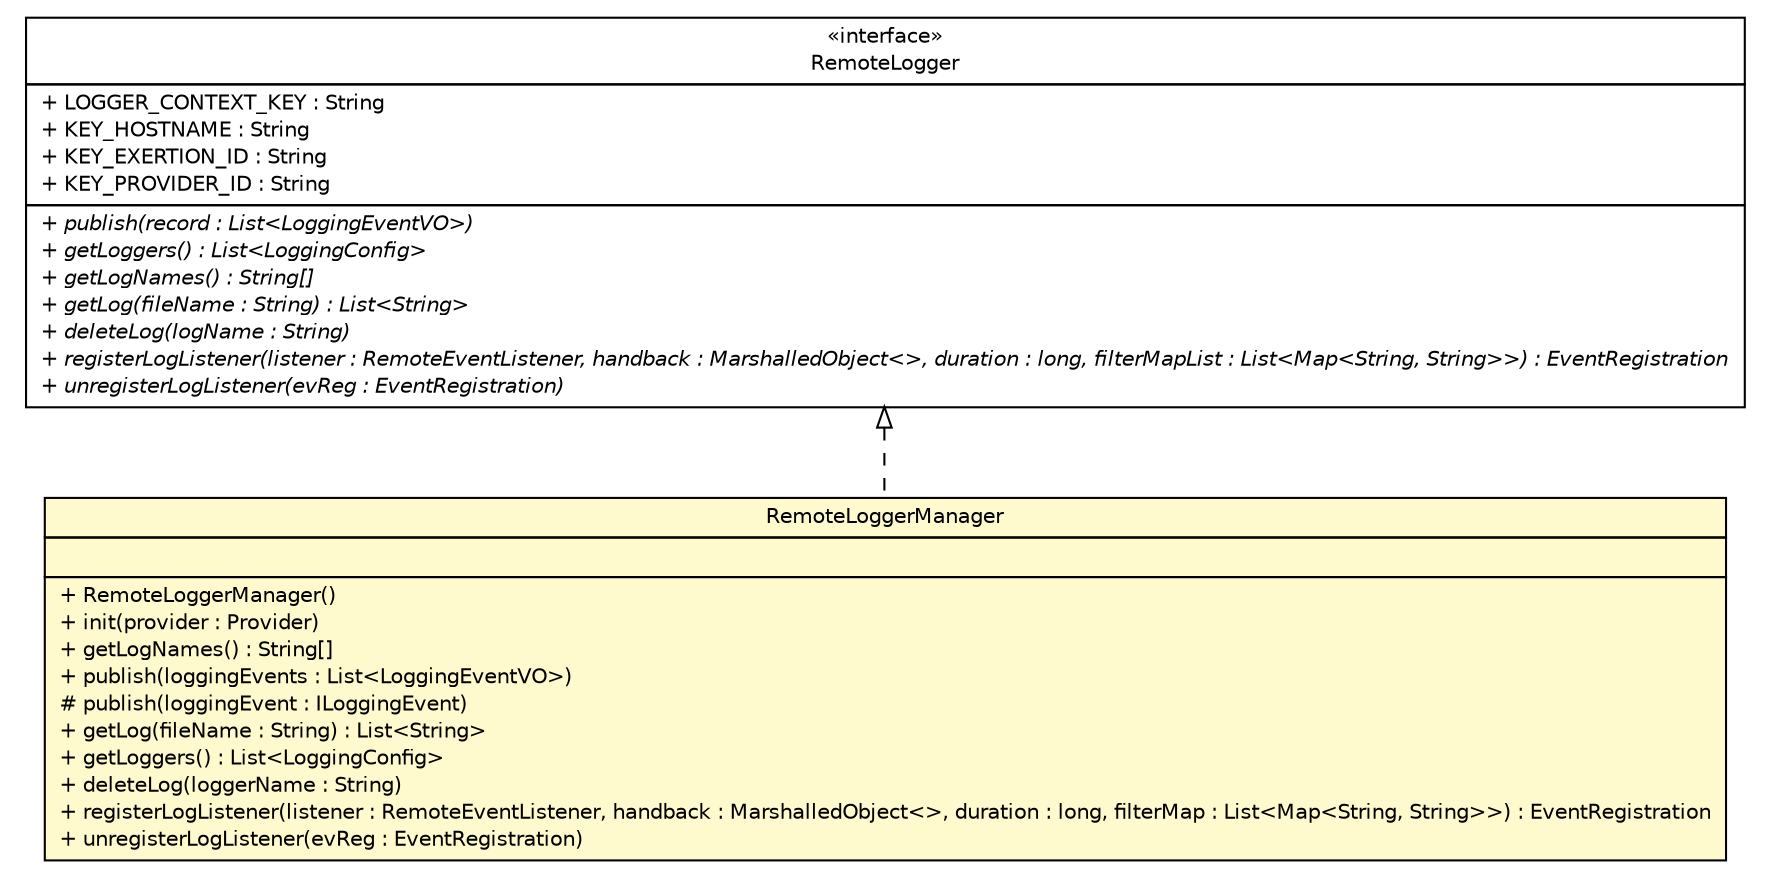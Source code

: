 #!/usr/local/bin/dot
#
# Class diagram 
# Generated by UMLGraph version R5_6 (http://www.umlgraph.org/)
#

digraph G {
	edge [fontname="Helvetica",fontsize=10,labelfontname="Helvetica",labelfontsize=10];
	node [fontname="Helvetica",fontsize=10,shape=plaintext];
	nodesep=0.25;
	ranksep=0.5;
	// sorcer.core.RemoteLogger
	c457507 [label=<<table title="sorcer.core.RemoteLogger" border="0" cellborder="1" cellspacing="0" cellpadding="2" port="p" href="../../RemoteLogger.html">
		<tr><td><table border="0" cellspacing="0" cellpadding="1">
<tr><td align="center" balign="center"> &#171;interface&#187; </td></tr>
<tr><td align="center" balign="center"> RemoteLogger </td></tr>
		</table></td></tr>
		<tr><td><table border="0" cellspacing="0" cellpadding="1">
<tr><td align="left" balign="left"> + LOGGER_CONTEXT_KEY : String </td></tr>
<tr><td align="left" balign="left"> + KEY_HOSTNAME : String </td></tr>
<tr><td align="left" balign="left"> + KEY_EXERTION_ID : String </td></tr>
<tr><td align="left" balign="left"> + KEY_PROVIDER_ID : String </td></tr>
		</table></td></tr>
		<tr><td><table border="0" cellspacing="0" cellpadding="1">
<tr><td align="left" balign="left"><font face="Helvetica-Oblique" point-size="10.0"> + publish(record : List&lt;LoggingEventVO&gt;) </font></td></tr>
<tr><td align="left" balign="left"><font face="Helvetica-Oblique" point-size="10.0"> + getLoggers() : List&lt;LoggingConfig&gt; </font></td></tr>
<tr><td align="left" balign="left"><font face="Helvetica-Oblique" point-size="10.0"> + getLogNames() : String[] </font></td></tr>
<tr><td align="left" balign="left"><font face="Helvetica-Oblique" point-size="10.0"> + getLog(fileName : String) : List&lt;String&gt; </font></td></tr>
<tr><td align="left" balign="left"><font face="Helvetica-Oblique" point-size="10.0"> + deleteLog(logName : String) </font></td></tr>
<tr><td align="left" balign="left"><font face="Helvetica-Oblique" point-size="10.0"> + registerLogListener(listener : RemoteEventListener, handback : MarshalledObject&lt;&gt;, duration : long, filterMapList : List&lt;Map&lt;String, String&gt;&gt;) : EventRegistration </font></td></tr>
<tr><td align="left" balign="left"><font face="Helvetica-Oblique" point-size="10.0"> + unregisterLogListener(evReg : EventRegistration) </font></td></tr>
		</table></td></tr>
		</table>>, URL="../../RemoteLogger.html", fontname="Helvetica", fontcolor="black", fontsize=10.0];
	// sorcer.core.provider.logger.RemoteLoggerManager
	c458031 [label=<<table title="sorcer.core.provider.logger.RemoteLoggerManager" border="0" cellborder="1" cellspacing="0" cellpadding="2" port="p" bgcolor="lemonChiffon" href="./RemoteLoggerManager.html">
		<tr><td><table border="0" cellspacing="0" cellpadding="1">
<tr><td align="center" balign="center"> RemoteLoggerManager </td></tr>
		</table></td></tr>
		<tr><td><table border="0" cellspacing="0" cellpadding="1">
<tr><td align="left" balign="left">  </td></tr>
		</table></td></tr>
		<tr><td><table border="0" cellspacing="0" cellpadding="1">
<tr><td align="left" balign="left"> + RemoteLoggerManager() </td></tr>
<tr><td align="left" balign="left"> + init(provider : Provider) </td></tr>
<tr><td align="left" balign="left"> + getLogNames() : String[] </td></tr>
<tr><td align="left" balign="left"> + publish(loggingEvents : List&lt;LoggingEventVO&gt;) </td></tr>
<tr><td align="left" balign="left"> # publish(loggingEvent : ILoggingEvent) </td></tr>
<tr><td align="left" balign="left"> + getLog(fileName : String) : List&lt;String&gt; </td></tr>
<tr><td align="left" balign="left"> + getLoggers() : List&lt;LoggingConfig&gt; </td></tr>
<tr><td align="left" balign="left"> + deleteLog(loggerName : String) </td></tr>
<tr><td align="left" balign="left"> + registerLogListener(listener : RemoteEventListener, handback : MarshalledObject&lt;&gt;, duration : long, filterMap : List&lt;Map&lt;String, String&gt;&gt;) : EventRegistration </td></tr>
<tr><td align="left" balign="left"> + unregisterLogListener(evReg : EventRegistration) </td></tr>
		</table></td></tr>
		</table>>, URL="./RemoteLoggerManager.html", fontname="Helvetica", fontcolor="black", fontsize=10.0];
	//sorcer.core.provider.logger.RemoteLoggerManager implements sorcer.core.RemoteLogger
	c457507:p -> c458031:p [dir=back,arrowtail=empty,style=dashed];
}

